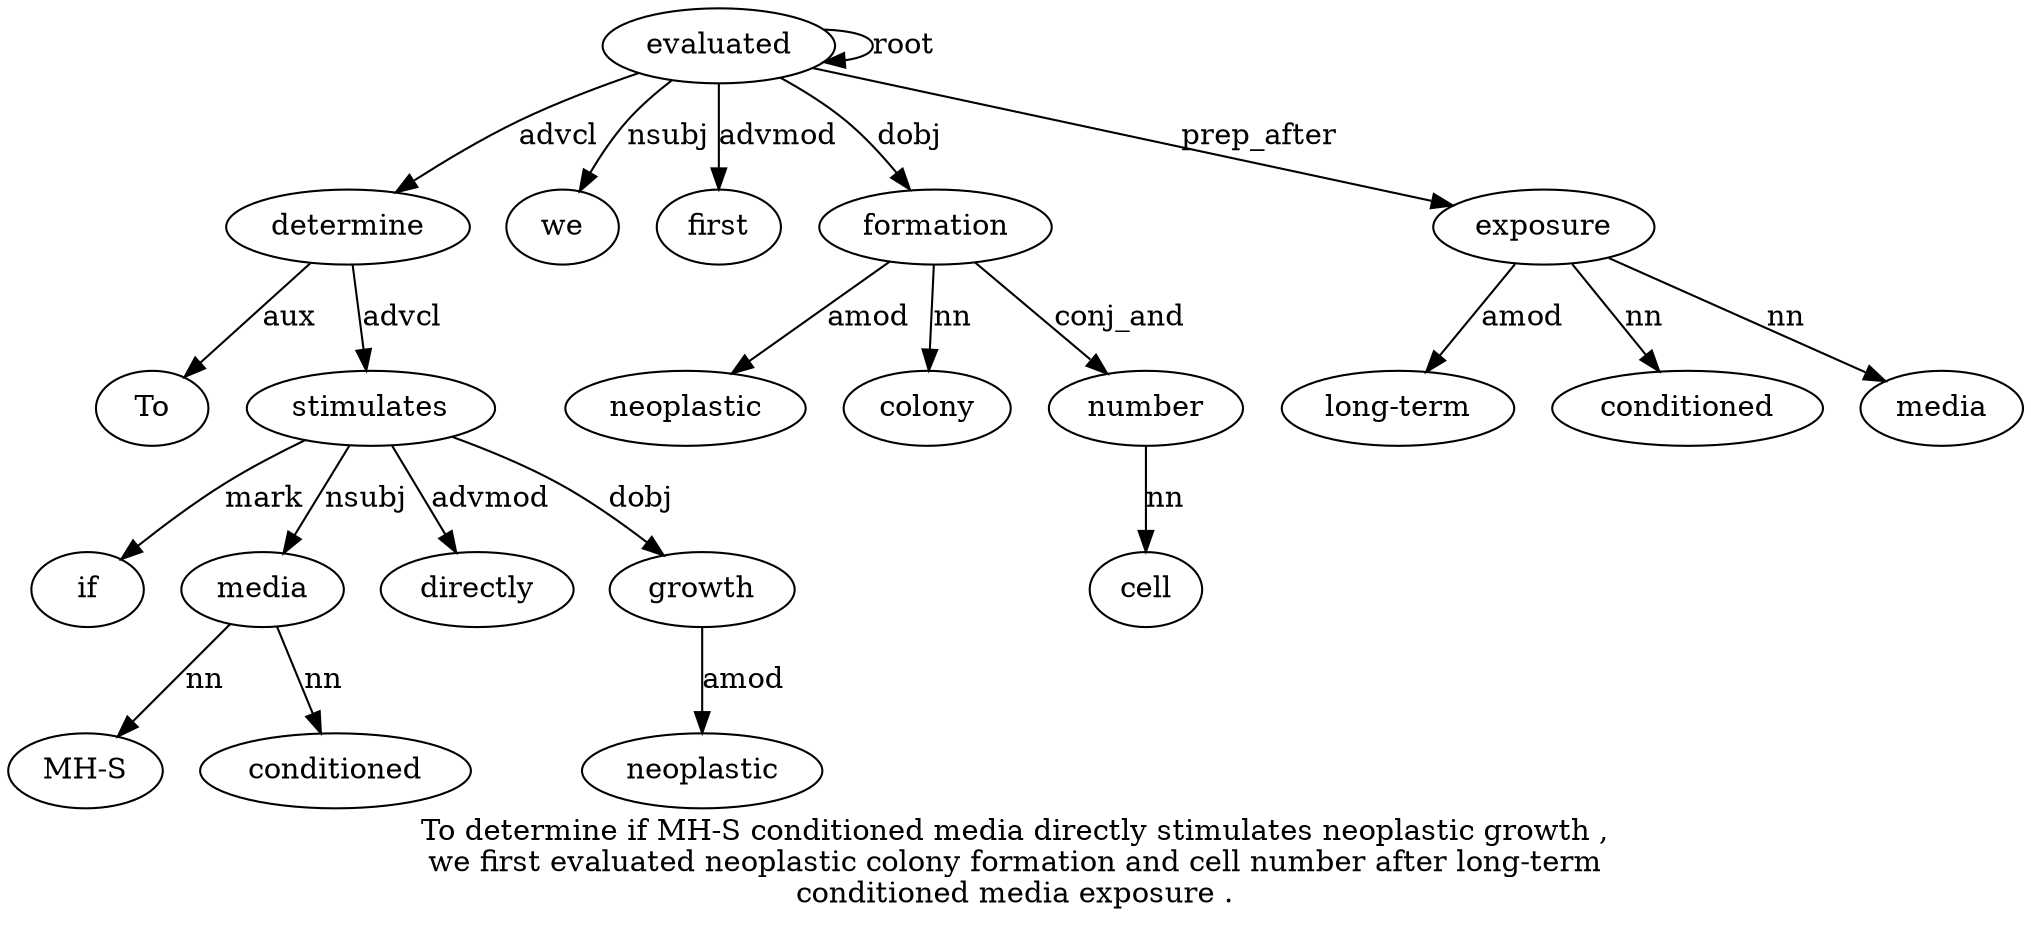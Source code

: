 digraph "To determine if MH-S conditioned media directly stimulates neoplastic growth ,  we first evaluated neoplastic colony formation and cell number after long-term conditioned media exposure ." {
label="To determine if MH-S conditioned media directly stimulates neoplastic growth ,
we first evaluated neoplastic colony formation and cell number after long-term
conditioned media exposure .";
determine2 [style=filled, fillcolor=white, label=determine];
To1 [style=filled, fillcolor=white, label=To];
determine2 -> To1  [label=aux];
evaluated14 [style=filled, fillcolor=white, label=evaluated];
evaluated14 -> determine2  [label=advcl];
stimulates8 [style=filled, fillcolor=white, label=stimulates];
if3 [style=filled, fillcolor=white, label=if];
stimulates8 -> if3  [label=mark];
media6 [style=filled, fillcolor=white, label=media];
"MH-S4" [style=filled, fillcolor=white, label="MH-S"];
media6 -> "MH-S4"  [label=nn];
conditioned5 [style=filled, fillcolor=white, label=conditioned];
media6 -> conditioned5  [label=nn];
stimulates8 -> media6  [label=nsubj];
directly7 [style=filled, fillcolor=white, label=directly];
stimulates8 -> directly7  [label=advmod];
determine2 -> stimulates8  [label=advcl];
growth10 [style=filled, fillcolor=white, label=growth];
neoplastic9 [style=filled, fillcolor=white, label=neoplastic];
growth10 -> neoplastic9  [label=amod];
stimulates8 -> growth10  [label=dobj];
we12 [style=filled, fillcolor=white, label=we];
evaluated14 -> we12  [label=nsubj];
first13 [style=filled, fillcolor=white, label=first];
evaluated14 -> first13  [label=advmod];
evaluated14 -> evaluated14  [label=root];
formation17 [style=filled, fillcolor=white, label=formation];
neoplastic15 [style=filled, fillcolor=white, label=neoplastic];
formation17 -> neoplastic15  [label=amod];
colony16 [style=filled, fillcolor=white, label=colony];
formation17 -> colony16  [label=nn];
evaluated14 -> formation17  [label=dobj];
number20 [style=filled, fillcolor=white, label=number];
cell19 [style=filled, fillcolor=white, label=cell];
number20 -> cell19  [label=nn];
formation17 -> number20  [label=conj_and];
exposure25 [style=filled, fillcolor=white, label=exposure];
"long-term22" [style=filled, fillcolor=white, label="long-term"];
exposure25 -> "long-term22"  [label=amod];
conditioned23 [style=filled, fillcolor=white, label=conditioned];
exposure25 -> conditioned23  [label=nn];
media24 [style=filled, fillcolor=white, label=media];
exposure25 -> media24  [label=nn];
evaluated14 -> exposure25  [label=prep_after];
}
